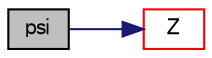 digraph "psi"
{
  bgcolor="transparent";
  edge [fontname="FreeSans",fontsize="10",labelfontname="FreeSans",labelfontsize="10"];
  node [fontname="FreeSans",fontsize="10",shape=record];
  rankdir="LR";
  Node34 [label="psi",height=0.2,width=0.4,color="black", fillcolor="grey75", style="filled", fontcolor="black"];
  Node34 -> Node35 [color="midnightblue",fontsize="10",style="solid",fontname="FreeSans"];
  Node35 [label="Z",height=0.2,width=0.4,color="red",URL="$a30246.html#adbfc3a15ad43e0e5f5ff9f5199fc894d",tooltip="Return compression factor []. "];
}
